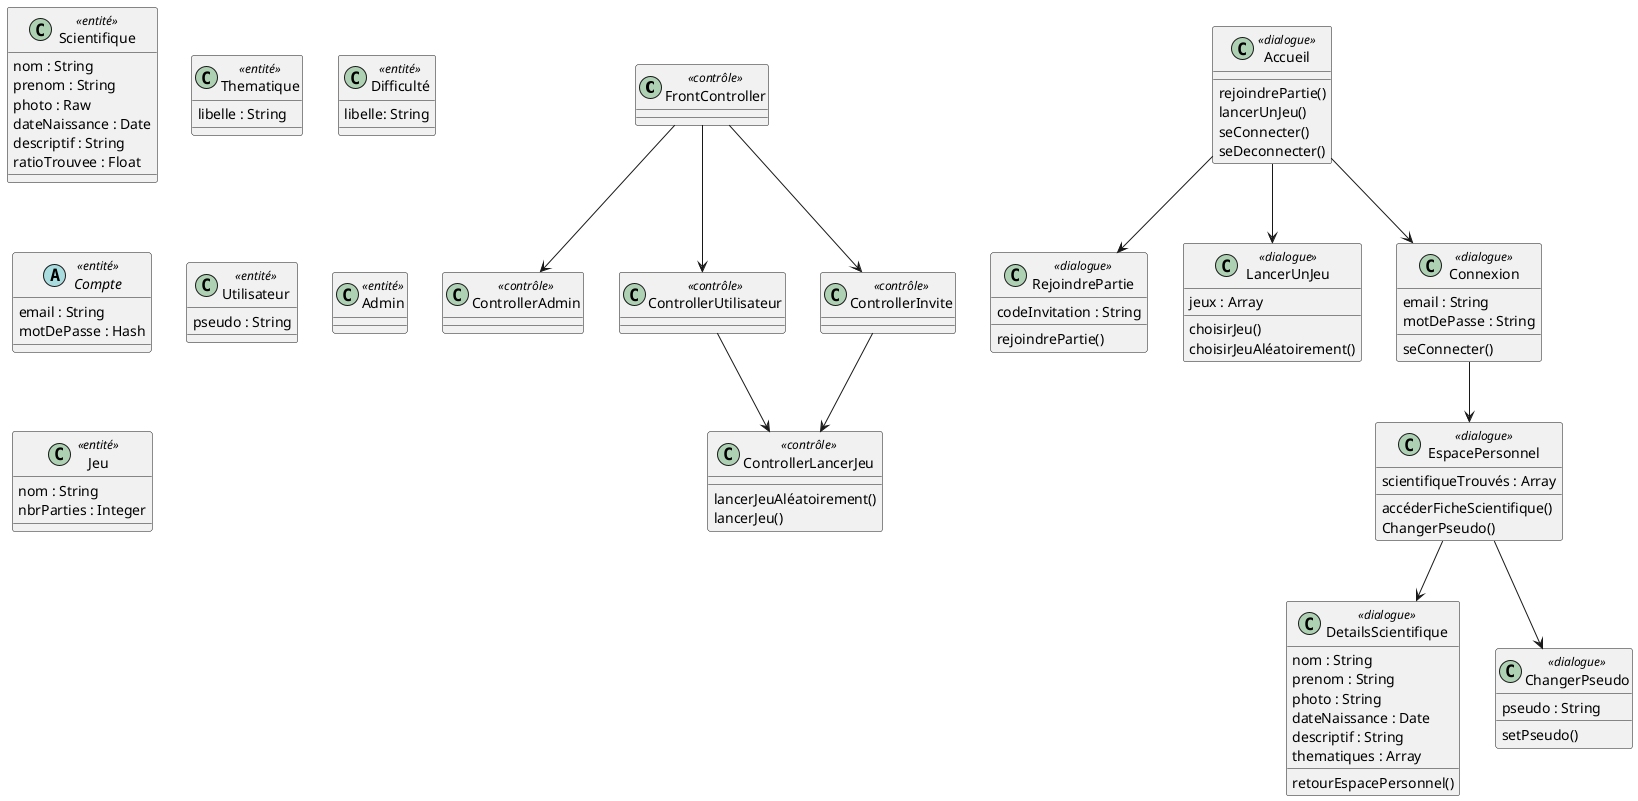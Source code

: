 Logiciel : plantuml 
https://plantuml.com/fr/

@startuml "Diagramme de classes participantes PHP"

class FrontController <<contrôle>>{

}

FrontController --> ControllerAdmin
FrontController --> ControllerUtilisateur
FrontController --> ControllerInvite

class ControllerUtilisateur <<contrôle>>{

}

ControllerUtilisateur --> ControllerLancerJeu

class ControllerInvite <<contrôle>>{

}

ControllerInvite --> ControllerLancerJeu

class ControllerAdmin <<contrôle>>{

}

class ControllerLancerJeu <<contrôle>>{
    lancerJeuAléatoirement()
    lancerJeu()
}


class Accueil <<dialogue>>{
    rejoindrePartie()
    lancerUnJeu()
    seConnecter()
    seDeconnecter()
}

Accueil --> RejoindrePartie
Accueil --> LancerUnJeu
Accueil --> Connexion

class RejoindrePartie <<dialogue>>{
    codeInvitation : String
    rejoindrePartie()
}

class LancerUnJeu <<dialogue>>{
    jeux : Array
    choisirJeu()
    choisirJeuAléatoirement()
}

class Connexion <<dialogue>>{
    email : String
    motDePasse : String
    seConnecter()
}

Connexion --> EspacePersonnel

class EspacePersonnel <<dialogue>>{
    scientifiqueTrouvés : Array
    accéderFicheScientifique()
    ChangerPseudo()
}

EspacePersonnel --> DetailsScientifique
EspacePersonnel --> ChangerPseudo

class DetailsScientifique <<dialogue>>{
    nom : String
    prenom : String
    photo : String
    dateNaissance : Date
    descriptif : String
    thematiques : Array
    retourEspacePersonnel()
}

class ChangerPseudo <<dialogue>>{
    pseudo : String
    setPseudo()
}





class Scientifique <<entité>>{
    nom : String
    prenom : String
    photo : Raw
    dateNaissance : Date
    descriptif : String
    ratioTrouvee : Float
}

class Thematique <<entité>>{
    libelle : String
}

class "Difficulté" <<entité>>{
    libelle: String
}

abstract Compte <<entité>>{
    email : String
    motDePasse : Hash
}

class Utilisateur <<entité>>{
    pseudo : String
}

class Admin <<entité>>{
}


class Jeu <<entité>>{
    nom : String
    nbrParties : Integer
}


@enduml